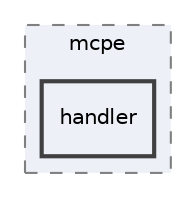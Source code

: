 digraph "handler"
{
 // INTERACTIVE_SVG=YES
 // LATEX_PDF_SIZE
  edge [fontname="Helvetica",fontsize="10",labelfontname="Helvetica",labelfontsize="10"];
  node [fontname="Helvetica",fontsize="10",shape=record];
  compound=true
  subgraph clusterdir_c34322918f2837155f3742220523bcd3 {
    graph [ bgcolor="#edf0f7", pencolor="grey50", style="filled,dashed,", label="mcpe", fontname="Helvetica", fontsize="10", URL="dir_c34322918f2837155f3742220523bcd3.html"]
  dir_0003aa60d4a21aee354b5b2fa826bf4b [shape=box, label="handler", style="filled,bold,", fillcolor="#edf0f7", color="grey25", URL="dir_0003aa60d4a21aee354b5b2fa826bf4b.html"];
  }
}
